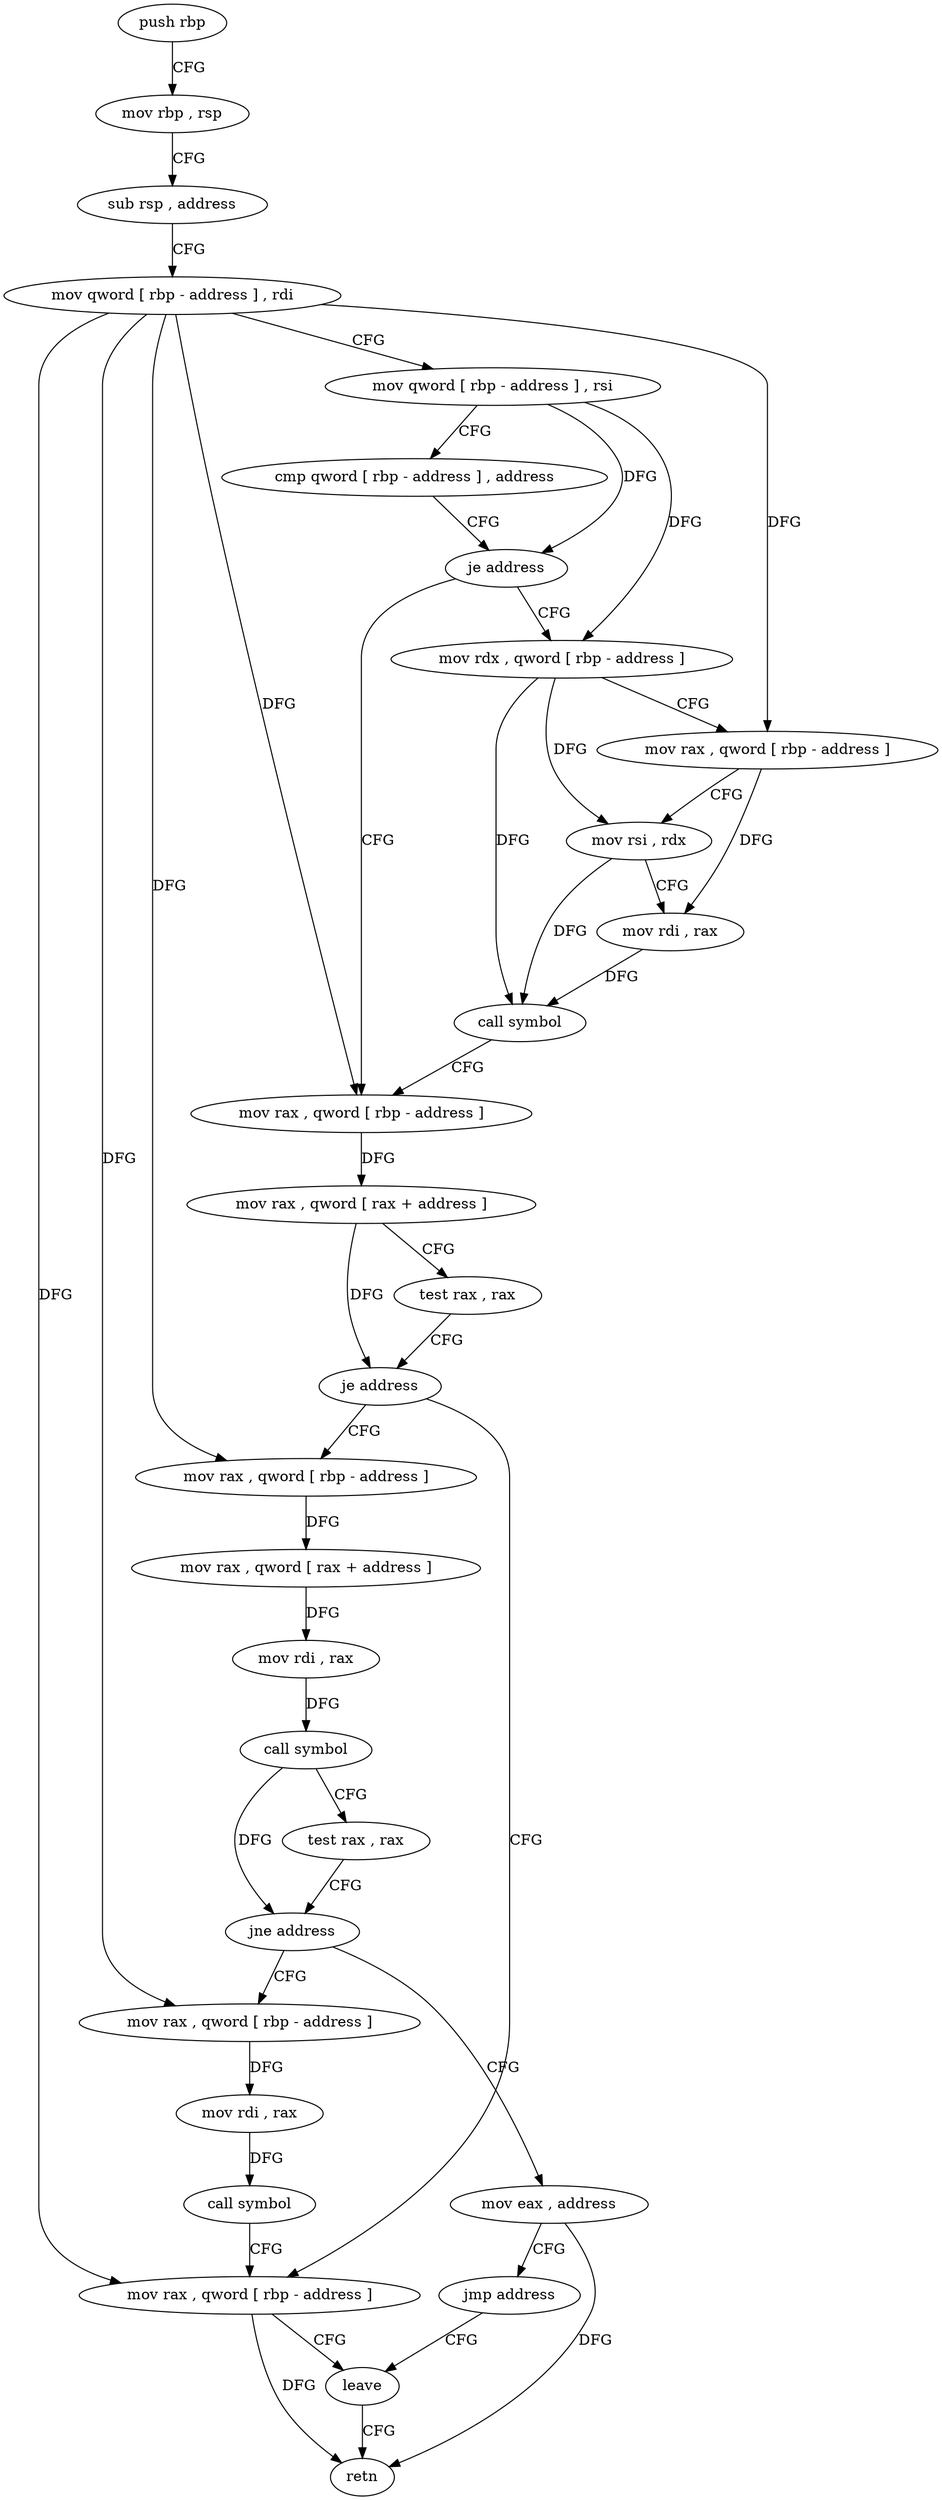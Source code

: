 digraph "func" {
"103977" [label = "push rbp" ]
"103978" [label = "mov rbp , rsp" ]
"103981" [label = "sub rsp , address" ]
"103985" [label = "mov qword [ rbp - address ] , rdi" ]
"103989" [label = "mov qword [ rbp - address ] , rsi" ]
"103993" [label = "cmp qword [ rbp - address ] , address" ]
"103998" [label = "je address" ]
"104019" [label = "mov rax , qword [ rbp - address ]" ]
"104000" [label = "mov rdx , qword [ rbp - address ]" ]
"104023" [label = "mov rax , qword [ rax + address ]" ]
"104027" [label = "test rax , rax" ]
"104030" [label = "je address" ]
"104072" [label = "mov rax , qword [ rbp - address ]" ]
"104032" [label = "mov rax , qword [ rbp - address ]" ]
"104004" [label = "mov rax , qword [ rbp - address ]" ]
"104008" [label = "mov rsi , rdx" ]
"104011" [label = "mov rdi , rax" ]
"104014" [label = "call symbol" ]
"104076" [label = "leave" ]
"104036" [label = "mov rax , qword [ rax + address ]" ]
"104040" [label = "mov rdi , rax" ]
"104043" [label = "call symbol" ]
"104048" [label = "test rax , rax" ]
"104051" [label = "jne address" ]
"104060" [label = "mov rax , qword [ rbp - address ]" ]
"104053" [label = "mov eax , address" ]
"104064" [label = "mov rdi , rax" ]
"104067" [label = "call symbol" ]
"104058" [label = "jmp address" ]
"104077" [label = "retn" ]
"103977" -> "103978" [ label = "CFG" ]
"103978" -> "103981" [ label = "CFG" ]
"103981" -> "103985" [ label = "CFG" ]
"103985" -> "103989" [ label = "CFG" ]
"103985" -> "104019" [ label = "DFG" ]
"103985" -> "104004" [ label = "DFG" ]
"103985" -> "104072" [ label = "DFG" ]
"103985" -> "104032" [ label = "DFG" ]
"103985" -> "104060" [ label = "DFG" ]
"103989" -> "103993" [ label = "CFG" ]
"103989" -> "103998" [ label = "DFG" ]
"103989" -> "104000" [ label = "DFG" ]
"103993" -> "103998" [ label = "CFG" ]
"103998" -> "104019" [ label = "CFG" ]
"103998" -> "104000" [ label = "CFG" ]
"104019" -> "104023" [ label = "DFG" ]
"104000" -> "104004" [ label = "CFG" ]
"104000" -> "104008" [ label = "DFG" ]
"104000" -> "104014" [ label = "DFG" ]
"104023" -> "104027" [ label = "CFG" ]
"104023" -> "104030" [ label = "DFG" ]
"104027" -> "104030" [ label = "CFG" ]
"104030" -> "104072" [ label = "CFG" ]
"104030" -> "104032" [ label = "CFG" ]
"104072" -> "104076" [ label = "CFG" ]
"104072" -> "104077" [ label = "DFG" ]
"104032" -> "104036" [ label = "DFG" ]
"104004" -> "104008" [ label = "CFG" ]
"104004" -> "104011" [ label = "DFG" ]
"104008" -> "104011" [ label = "CFG" ]
"104008" -> "104014" [ label = "DFG" ]
"104011" -> "104014" [ label = "DFG" ]
"104014" -> "104019" [ label = "CFG" ]
"104076" -> "104077" [ label = "CFG" ]
"104036" -> "104040" [ label = "DFG" ]
"104040" -> "104043" [ label = "DFG" ]
"104043" -> "104048" [ label = "CFG" ]
"104043" -> "104051" [ label = "DFG" ]
"104048" -> "104051" [ label = "CFG" ]
"104051" -> "104060" [ label = "CFG" ]
"104051" -> "104053" [ label = "CFG" ]
"104060" -> "104064" [ label = "DFG" ]
"104053" -> "104058" [ label = "CFG" ]
"104053" -> "104077" [ label = "DFG" ]
"104064" -> "104067" [ label = "DFG" ]
"104067" -> "104072" [ label = "CFG" ]
"104058" -> "104076" [ label = "CFG" ]
}
